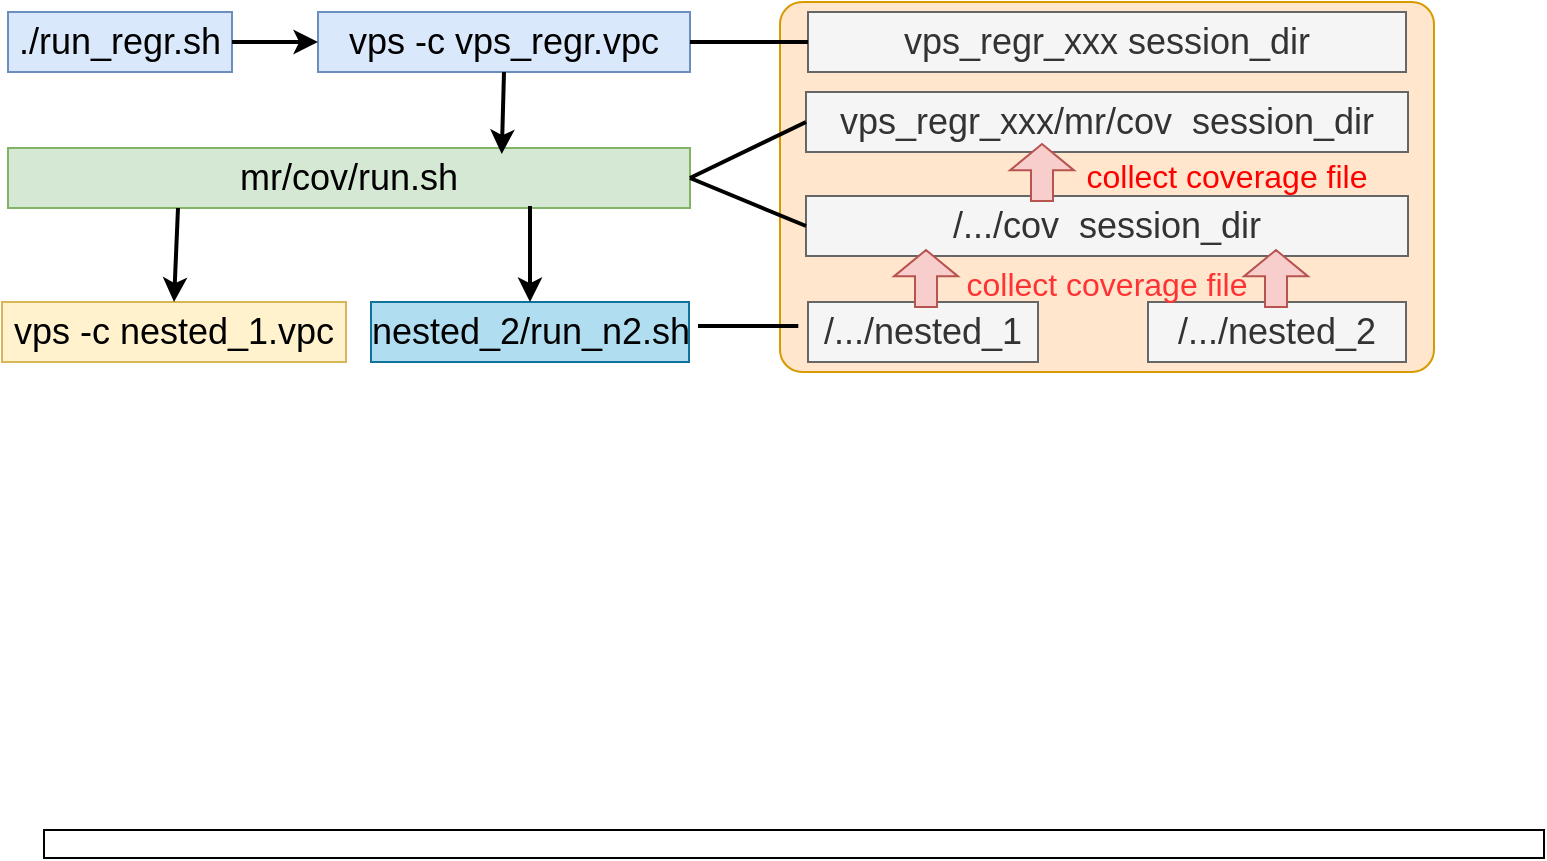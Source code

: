 <mxfile version="22.1.3" type="github">
  <diagram name="第 1 页" id="CNPN29gQGGgicb1FF7h-">
    <mxGraphModel dx="794" dy="478" grid="0" gridSize="10" guides="1" tooltips="1" connect="1" arrows="1" fold="1" page="1" pageScale="1" pageWidth="827" pageHeight="1169" math="0" shadow="0">
      <root>
        <mxCell id="0" />
        <mxCell id="1" parent="0" />
        <mxCell id="eLOrg-9Cc9pyKztP_usg-1" value="" style="rounded=1;whiteSpace=wrap;html=1;arcSize=6;fillColor=#ffe6cc;strokeColor=#d79b00;" vertex="1" parent="1">
          <mxGeometry x="425" y="46" width="327" height="185" as="geometry" />
        </mxCell>
        <mxCell id="eLOrg-9Cc9pyKztP_usg-3" value="./run_regr.sh" style="text;html=1;align=center;verticalAlign=middle;whiteSpace=wrap;rounded=0;fontSize=18;strokeColor=#6c8ebf;fillColor=#dae8fc;" vertex="1" parent="1">
          <mxGeometry x="39" y="51" width="112" height="30" as="geometry" />
        </mxCell>
        <mxCell id="eLOrg-9Cc9pyKztP_usg-4" value="vps -c vps_regr.vpc" style="text;html=1;align=center;verticalAlign=middle;whiteSpace=wrap;rounded=0;fontSize=18;strokeColor=#6c8ebf;fillColor=#dae8fc;" vertex="1" parent="1">
          <mxGeometry x="194" y="51" width="186" height="30" as="geometry" />
        </mxCell>
        <mxCell id="eLOrg-9Cc9pyKztP_usg-5" value="mr/cov/run.sh" style="text;html=1;align=center;verticalAlign=middle;whiteSpace=wrap;rounded=0;fontSize=18;strokeColor=#82b366;fillColor=#d5e8d4;" vertex="1" parent="1">
          <mxGeometry x="39" y="119" width="341" height="30" as="geometry" />
        </mxCell>
        <mxCell id="eLOrg-9Cc9pyKztP_usg-6" value="" style="endArrow=classic;html=1;rounded=0;exitX=1;exitY=0.5;exitDx=0;exitDy=0;entryX=0;entryY=0.5;entryDx=0;entryDy=0;strokeWidth=2;" edge="1" parent="1" source="eLOrg-9Cc9pyKztP_usg-3" target="eLOrg-9Cc9pyKztP_usg-4">
          <mxGeometry width="50" height="50" relative="1" as="geometry">
            <mxPoint x="367" y="258" as="sourcePoint" />
            <mxPoint x="417" y="208" as="targetPoint" />
          </mxGeometry>
        </mxCell>
        <mxCell id="eLOrg-9Cc9pyKztP_usg-7" value="" style="endArrow=classic;html=1;rounded=0;exitX=0.5;exitY=1;exitDx=0;exitDy=0;entryX=0.724;entryY=0.1;entryDx=0;entryDy=0;strokeWidth=2;entryPerimeter=0;" edge="1" parent="1" source="eLOrg-9Cc9pyKztP_usg-4" target="eLOrg-9Cc9pyKztP_usg-5">
          <mxGeometry width="50" height="50" relative="1" as="geometry">
            <mxPoint x="161" y="76" as="sourcePoint" />
            <mxPoint x="204" y="76" as="targetPoint" />
          </mxGeometry>
        </mxCell>
        <mxCell id="eLOrg-9Cc9pyKztP_usg-10" value="vps_regr_xxx/mr/cov&amp;nbsp; session_dir" style="text;html=1;align=center;verticalAlign=middle;whiteSpace=wrap;rounded=0;fontSize=18;strokeColor=#666666;fillColor=#f5f5f5;fontColor=#333333;" vertex="1" parent="1">
          <mxGeometry x="438" y="91" width="301" height="30" as="geometry" />
        </mxCell>
        <mxCell id="eLOrg-9Cc9pyKztP_usg-11" value="vps -c nested_1.vpc" style="text;html=1;align=center;verticalAlign=middle;whiteSpace=wrap;rounded=0;fontSize=18;strokeColor=#d6b656;fillColor=#fff2cc;" vertex="1" parent="1">
          <mxGeometry x="36" y="196" width="172" height="30" as="geometry" />
        </mxCell>
        <mxCell id="eLOrg-9Cc9pyKztP_usg-12" value="nested_2/run_n2.sh" style="text;html=1;align=center;verticalAlign=middle;whiteSpace=wrap;rounded=0;fontSize=18;strokeColor=#10739e;fillColor=#b1ddf0;" vertex="1" parent="1">
          <mxGeometry x="220.5" y="196" width="159" height="30" as="geometry" />
        </mxCell>
        <mxCell id="eLOrg-9Cc9pyKztP_usg-13" value="/.../nested_2" style="text;html=1;align=center;verticalAlign=middle;whiteSpace=wrap;rounded=0;fontSize=18;strokeColor=#666666;fillColor=#f5f5f5;fontColor=#333333;" vertex="1" parent="1">
          <mxGeometry x="609" y="196" width="129" height="30" as="geometry" />
        </mxCell>
        <mxCell id="eLOrg-9Cc9pyKztP_usg-19" value="" style="rounded=0;whiteSpace=wrap;html=1;fillColor=none;" vertex="1" parent="1">
          <mxGeometry x="57" y="460" width="750" height="14" as="geometry" />
        </mxCell>
        <mxCell id="eLOrg-9Cc9pyKztP_usg-20" value="vps_regr_xxx session_dir" style="text;html=1;align=center;verticalAlign=middle;whiteSpace=wrap;rounded=0;fontSize=18;strokeColor=#666666;fillColor=#f5f5f5;fontColor=#333333;" vertex="1" parent="1">
          <mxGeometry x="439" y="51" width="299" height="30" as="geometry" />
        </mxCell>
        <mxCell id="eLOrg-9Cc9pyKztP_usg-21" value="" style="endArrow=none;html=1;rounded=0;strokeWidth=2;entryX=0;entryY=0.5;entryDx=0;entryDy=0;exitX=1;exitY=0.5;exitDx=0;exitDy=0;endFill=0;" edge="1" parent="1" source="eLOrg-9Cc9pyKztP_usg-5" target="eLOrg-9Cc9pyKztP_usg-10">
          <mxGeometry width="50" height="50" relative="1" as="geometry">
            <mxPoint x="447" y="421" as="sourcePoint" />
            <mxPoint x="490" y="421" as="targetPoint" />
          </mxGeometry>
        </mxCell>
        <mxCell id="eLOrg-9Cc9pyKztP_usg-22" value="/.../cov&amp;nbsp; session_dir" style="text;html=1;align=center;verticalAlign=middle;whiteSpace=wrap;rounded=0;fontSize=18;strokeColor=#666666;fillColor=#f5f5f5;fontColor=#333333;" vertex="1" parent="1">
          <mxGeometry x="438" y="143" width="301" height="30" as="geometry" />
        </mxCell>
        <mxCell id="eLOrg-9Cc9pyKztP_usg-23" value="" style="endArrow=none;html=1;rounded=0;strokeWidth=2;exitX=1;exitY=0.5;exitDx=0;exitDy=0;entryX=0;entryY=0.5;entryDx=0;entryDy=0;endFill=0;" edge="1" parent="1" source="eLOrg-9Cc9pyKztP_usg-5" target="eLOrg-9Cc9pyKztP_usg-22">
          <mxGeometry width="50" height="50" relative="1" as="geometry">
            <mxPoint x="390" y="148" as="sourcePoint" />
            <mxPoint x="448" y="128" as="targetPoint" />
          </mxGeometry>
        </mxCell>
        <mxCell id="eLOrg-9Cc9pyKztP_usg-24" value="" style="endArrow=none;html=1;rounded=0;strokeWidth=2;exitX=1;exitY=0.5;exitDx=0;exitDy=0;entryX=0;entryY=0.5;entryDx=0;entryDy=0;endFill=0;" edge="1" parent="1" source="eLOrg-9Cc9pyKztP_usg-4" target="eLOrg-9Cc9pyKztP_usg-20">
          <mxGeometry width="50" height="50" relative="1" as="geometry">
            <mxPoint x="390" y="148" as="sourcePoint" />
            <mxPoint x="448" y="173" as="targetPoint" />
          </mxGeometry>
        </mxCell>
        <mxCell id="eLOrg-9Cc9pyKztP_usg-14" value="" style="shape=flexArrow;endArrow=classic;html=1;rounded=0;fillColor=#f8cecc;strokeColor=#b85450;width=11;endSize=4.06;" edge="1" parent="1">
          <mxGeometry width="50" height="50" relative="1" as="geometry">
            <mxPoint x="556" y="146" as="sourcePoint" />
            <mxPoint x="556" y="116.5" as="targetPoint" />
          </mxGeometry>
        </mxCell>
        <mxCell id="eLOrg-9Cc9pyKztP_usg-25" value="collect coverage file" style="text;html=1;align=center;verticalAlign=middle;whiteSpace=wrap;rounded=0;fontSize=16;fontColor=#FF0000;" vertex="1" parent="1">
          <mxGeometry x="558" y="118" width="181" height="30" as="geometry" />
        </mxCell>
        <mxCell id="eLOrg-9Cc9pyKztP_usg-26" value="/.../nested_1" style="text;html=1;align=center;verticalAlign=middle;whiteSpace=wrap;rounded=0;fontSize=18;strokeColor=#666666;fillColor=#f5f5f5;fontColor=#333333;" vertex="1" parent="1">
          <mxGeometry x="439" y="196" width="115" height="30" as="geometry" />
        </mxCell>
        <mxCell id="eLOrg-9Cc9pyKztP_usg-28" value="" style="shape=flexArrow;endArrow=classic;html=1;rounded=0;fillColor=#f8cecc;strokeColor=#b85450;width=11;endSize=4.06;" edge="1" parent="1">
          <mxGeometry width="50" height="50" relative="1" as="geometry">
            <mxPoint x="498" y="199" as="sourcePoint" />
            <mxPoint x="498" y="169.5" as="targetPoint" />
          </mxGeometry>
        </mxCell>
        <mxCell id="eLOrg-9Cc9pyKztP_usg-29" value="" style="shape=flexArrow;endArrow=classic;html=1;rounded=0;fillColor=#f8cecc;strokeColor=#b85450;width=11;endSize=4.06;" edge="1" parent="1">
          <mxGeometry width="50" height="50" relative="1" as="geometry">
            <mxPoint x="673" y="199" as="sourcePoint" />
            <mxPoint x="673" y="169.5" as="targetPoint" />
          </mxGeometry>
        </mxCell>
        <mxCell id="eLOrg-9Cc9pyKztP_usg-30" value="collect coverage file" style="text;html=1;align=center;verticalAlign=middle;whiteSpace=wrap;rounded=0;fontSize=16;fontColor=#FF3333;" vertex="1" parent="1">
          <mxGeometry x="498" y="172" width="181" height="30" as="geometry" />
        </mxCell>
        <mxCell id="eLOrg-9Cc9pyKztP_usg-31" value="" style="endArrow=classic;html=1;rounded=0;entryX=0.5;entryY=0;entryDx=0;entryDy=0;strokeWidth=2;" edge="1" parent="1" target="eLOrg-9Cc9pyKztP_usg-11">
          <mxGeometry width="50" height="50" relative="1" as="geometry">
            <mxPoint x="124" y="149" as="sourcePoint" />
            <mxPoint x="296" y="132" as="targetPoint" />
          </mxGeometry>
        </mxCell>
        <mxCell id="eLOrg-9Cc9pyKztP_usg-32" value="" style="endArrow=classic;html=1;rounded=0;entryX=0.5;entryY=0;entryDx=0;entryDy=0;strokeWidth=2;" edge="1" parent="1" target="eLOrg-9Cc9pyKztP_usg-12">
          <mxGeometry width="50" height="50" relative="1" as="geometry">
            <mxPoint x="300" y="148" as="sourcePoint" />
            <mxPoint x="306" y="142" as="targetPoint" />
          </mxGeometry>
        </mxCell>
        <mxCell id="eLOrg-9Cc9pyKztP_usg-33" value="" style="endArrow=none;html=1;rounded=0;strokeWidth=2;entryX=0.028;entryY=0.876;entryDx=0;entryDy=0;endFill=0;entryPerimeter=0;" edge="1" parent="1" target="eLOrg-9Cc9pyKztP_usg-1">
          <mxGeometry width="50" height="50" relative="1" as="geometry">
            <mxPoint x="384" y="208" as="sourcePoint" />
            <mxPoint x="448" y="168" as="targetPoint" />
          </mxGeometry>
        </mxCell>
      </root>
    </mxGraphModel>
  </diagram>
</mxfile>
